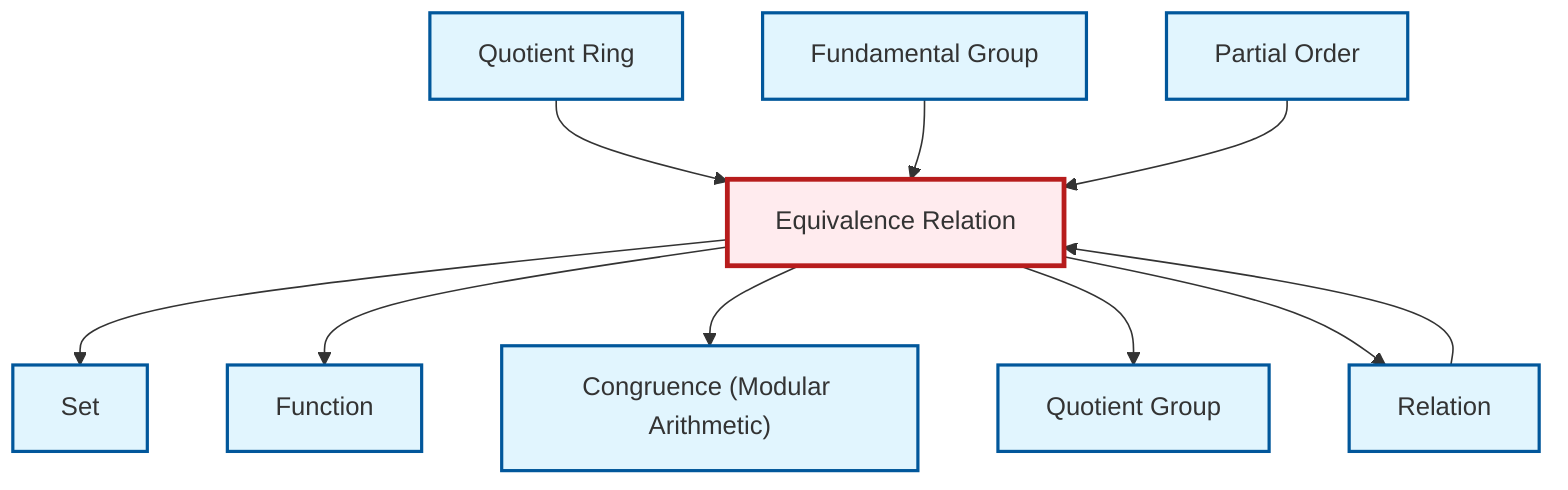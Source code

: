 graph TD
    classDef definition fill:#e1f5fe,stroke:#01579b,stroke-width:2px
    classDef theorem fill:#f3e5f5,stroke:#4a148c,stroke-width:2px
    classDef axiom fill:#fff3e0,stroke:#e65100,stroke-width:2px
    classDef example fill:#e8f5e9,stroke:#1b5e20,stroke-width:2px
    classDef current fill:#ffebee,stroke:#b71c1c,stroke-width:3px
    def-quotient-ring["Quotient Ring"]:::definition
    def-congruence["Congruence (Modular Arithmetic)"]:::definition
    def-quotient-group["Quotient Group"]:::definition
    def-relation["Relation"]:::definition
    def-partial-order["Partial Order"]:::definition
    def-function["Function"]:::definition
    def-fundamental-group["Fundamental Group"]:::definition
    def-set["Set"]:::definition
    def-equivalence-relation["Equivalence Relation"]:::definition
    def-equivalence-relation --> def-set
    def-quotient-ring --> def-equivalence-relation
    def-fundamental-group --> def-equivalence-relation
    def-equivalence-relation --> def-function
    def-equivalence-relation --> def-congruence
    def-partial-order --> def-equivalence-relation
    def-equivalence-relation --> def-quotient-group
    def-relation --> def-equivalence-relation
    def-equivalence-relation --> def-relation
    class def-equivalence-relation current